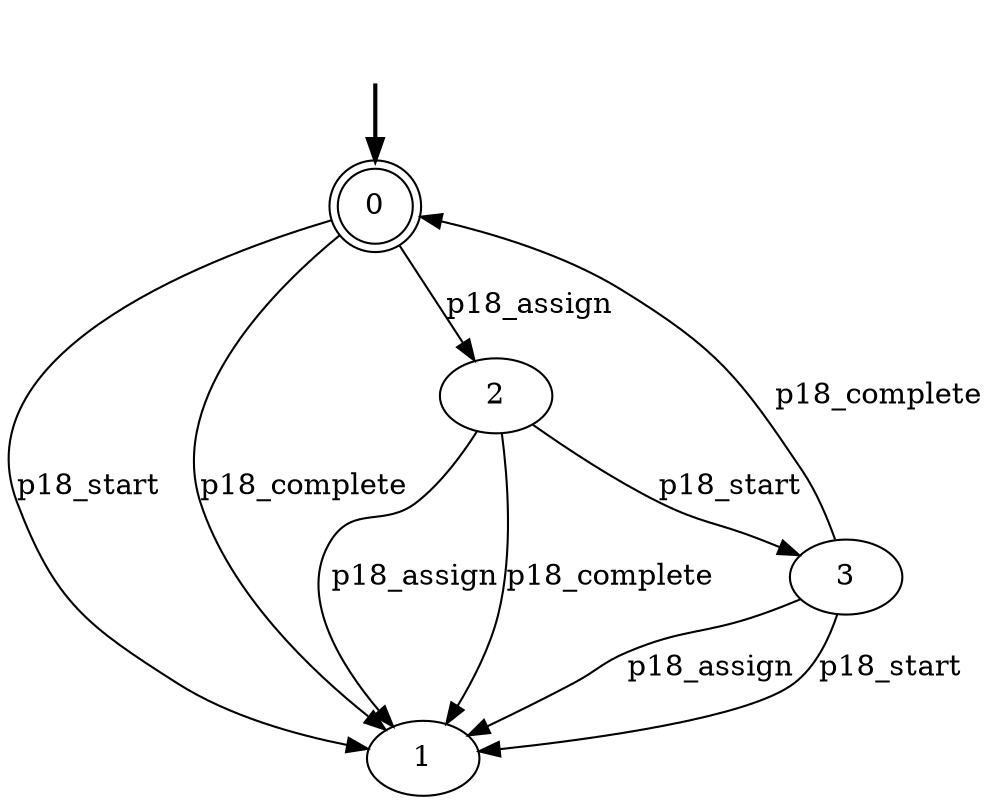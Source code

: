 digraph {
	fake0 [style=invisible]
	0 [root=true] [shape=doublecircle]
	1
	2
	3
	fake0 -> 0 [style=bold]
	2 -> 1 [label=p18_assign]
	2 -> 3 [label=p18_start]
	2 -> 1 [label=p18_complete]
	3 -> 1 [label=p18_assign]
	3 -> 1 [label=p18_start]
	3 -> 0 [label=p18_complete]
	0 -> 2 [label=p18_assign]
	0 -> 1 [label=p18_start]
	0 -> 1 [label=p18_complete]
}